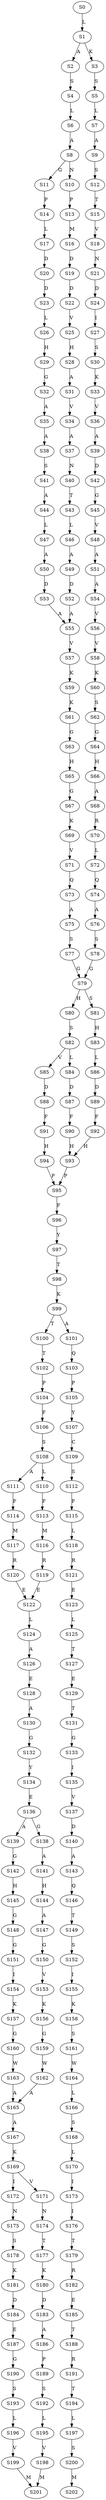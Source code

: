 strict digraph  {
	S0 -> S1 [ label = L ];
	S1 -> S2 [ label = A ];
	S1 -> S3 [ label = K ];
	S2 -> S4 [ label = S ];
	S3 -> S5 [ label = S ];
	S4 -> S6 [ label = L ];
	S5 -> S7 [ label = L ];
	S6 -> S8 [ label = A ];
	S7 -> S9 [ label = A ];
	S8 -> S10 [ label = N ];
	S8 -> S11 [ label = G ];
	S9 -> S12 [ label = S ];
	S10 -> S13 [ label = P ];
	S11 -> S14 [ label = P ];
	S12 -> S15 [ label = T ];
	S13 -> S16 [ label = M ];
	S14 -> S17 [ label = L ];
	S15 -> S18 [ label = V ];
	S16 -> S19 [ label = D ];
	S17 -> S20 [ label = D ];
	S18 -> S21 [ label = N ];
	S19 -> S22 [ label = D ];
	S20 -> S23 [ label = D ];
	S21 -> S24 [ label = D ];
	S22 -> S25 [ label = V ];
	S23 -> S26 [ label = L ];
	S24 -> S27 [ label = I ];
	S25 -> S28 [ label = H ];
	S26 -> S29 [ label = H ];
	S27 -> S30 [ label = S ];
	S28 -> S31 [ label = A ];
	S29 -> S32 [ label = G ];
	S30 -> S33 [ label = K ];
	S31 -> S34 [ label = V ];
	S32 -> S35 [ label = A ];
	S33 -> S36 [ label = V ];
	S34 -> S37 [ label = A ];
	S35 -> S38 [ label = A ];
	S36 -> S39 [ label = A ];
	S37 -> S40 [ label = N ];
	S38 -> S41 [ label = S ];
	S39 -> S42 [ label = D ];
	S40 -> S43 [ label = T ];
	S41 -> S44 [ label = A ];
	S42 -> S45 [ label = G ];
	S43 -> S46 [ label = L ];
	S44 -> S47 [ label = L ];
	S45 -> S48 [ label = V ];
	S46 -> S49 [ label = A ];
	S47 -> S50 [ label = A ];
	S48 -> S51 [ label = A ];
	S49 -> S52 [ label = D ];
	S50 -> S53 [ label = D ];
	S51 -> S54 [ label = A ];
	S52 -> S55 [ label = A ];
	S53 -> S55 [ label = A ];
	S54 -> S56 [ label = V ];
	S55 -> S57 [ label = V ];
	S56 -> S58 [ label = V ];
	S57 -> S59 [ label = K ];
	S58 -> S60 [ label = K ];
	S59 -> S61 [ label = K ];
	S60 -> S62 [ label = S ];
	S61 -> S63 [ label = G ];
	S62 -> S64 [ label = G ];
	S63 -> S65 [ label = H ];
	S64 -> S66 [ label = H ];
	S65 -> S67 [ label = G ];
	S66 -> S68 [ label = A ];
	S67 -> S69 [ label = K ];
	S68 -> S70 [ label = R ];
	S69 -> S71 [ label = V ];
	S70 -> S72 [ label = L ];
	S71 -> S73 [ label = Q ];
	S72 -> S74 [ label = Q ];
	S73 -> S75 [ label = A ];
	S74 -> S76 [ label = A ];
	S75 -> S77 [ label = S ];
	S76 -> S78 [ label = S ];
	S77 -> S79 [ label = G ];
	S78 -> S79 [ label = G ];
	S79 -> S80 [ label = H ];
	S79 -> S81 [ label = S ];
	S80 -> S82 [ label = S ];
	S81 -> S83 [ label = H ];
	S82 -> S84 [ label = L ];
	S82 -> S85 [ label = V ];
	S83 -> S86 [ label = L ];
	S84 -> S87 [ label = D ];
	S85 -> S88 [ label = D ];
	S86 -> S89 [ label = D ];
	S87 -> S90 [ label = F ];
	S88 -> S91 [ label = F ];
	S89 -> S92 [ label = F ];
	S90 -> S93 [ label = H ];
	S91 -> S94 [ label = H ];
	S92 -> S93 [ label = H ];
	S93 -> S95 [ label = P ];
	S94 -> S95 [ label = P ];
	S95 -> S96 [ label = F ];
	S96 -> S97 [ label = Y ];
	S97 -> S98 [ label = T ];
	S98 -> S99 [ label = K ];
	S99 -> S100 [ label = T ];
	S99 -> S101 [ label = A ];
	S100 -> S102 [ label = T ];
	S101 -> S103 [ label = Q ];
	S102 -> S104 [ label = P ];
	S103 -> S105 [ label = P ];
	S104 -> S106 [ label = F ];
	S105 -> S107 [ label = Y ];
	S106 -> S108 [ label = S ];
	S107 -> S109 [ label = C ];
	S108 -> S110 [ label = L ];
	S108 -> S111 [ label = A ];
	S109 -> S112 [ label = S ];
	S110 -> S113 [ label = F ];
	S111 -> S114 [ label = F ];
	S112 -> S115 [ label = F ];
	S113 -> S116 [ label = M ];
	S114 -> S117 [ label = M ];
	S115 -> S118 [ label = L ];
	S116 -> S119 [ label = R ];
	S117 -> S120 [ label = R ];
	S118 -> S121 [ label = R ];
	S119 -> S122 [ label = E ];
	S120 -> S122 [ label = E ];
	S121 -> S123 [ label = E ];
	S122 -> S124 [ label = L ];
	S123 -> S125 [ label = L ];
	S124 -> S126 [ label = A ];
	S125 -> S127 [ label = T ];
	S126 -> S128 [ label = E ];
	S127 -> S129 [ label = E ];
	S128 -> S130 [ label = A ];
	S129 -> S131 [ label = T ];
	S130 -> S132 [ label = G ];
	S131 -> S133 [ label = G ];
	S132 -> S134 [ label = Y ];
	S133 -> S135 [ label = I ];
	S134 -> S136 [ label = E ];
	S135 -> S137 [ label = V ];
	S136 -> S138 [ label = G ];
	S136 -> S139 [ label = A ];
	S137 -> S140 [ label = D ];
	S138 -> S141 [ label = A ];
	S139 -> S142 [ label = G ];
	S140 -> S143 [ label = A ];
	S141 -> S144 [ label = H ];
	S142 -> S145 [ label = H ];
	S143 -> S146 [ label = Q ];
	S144 -> S147 [ label = A ];
	S145 -> S148 [ label = G ];
	S146 -> S149 [ label = T ];
	S147 -> S150 [ label = G ];
	S148 -> S151 [ label = G ];
	S149 -> S152 [ label = S ];
	S150 -> S153 [ label = V ];
	S151 -> S154 [ label = I ];
	S152 -> S155 [ label = I ];
	S153 -> S156 [ label = K ];
	S154 -> S157 [ label = K ];
	S155 -> S158 [ label = K ];
	S156 -> S159 [ label = G ];
	S157 -> S160 [ label = G ];
	S158 -> S161 [ label = S ];
	S159 -> S162 [ label = W ];
	S160 -> S163 [ label = W ];
	S161 -> S164 [ label = W ];
	S162 -> S165 [ label = A ];
	S163 -> S165 [ label = A ];
	S164 -> S166 [ label = L ];
	S165 -> S167 [ label = A ];
	S166 -> S168 [ label = S ];
	S167 -> S169 [ label = K ];
	S168 -> S170 [ label = L ];
	S169 -> S171 [ label = V ];
	S169 -> S172 [ label = I ];
	S170 -> S173 [ label = I ];
	S171 -> S174 [ label = N ];
	S172 -> S175 [ label = N ];
	S173 -> S176 [ label = I ];
	S174 -> S177 [ label = T ];
	S175 -> S178 [ label = S ];
	S176 -> S179 [ label = T ];
	S177 -> S180 [ label = K ];
	S178 -> S181 [ label = K ];
	S179 -> S182 [ label = R ];
	S180 -> S183 [ label = D ];
	S181 -> S184 [ label = D ];
	S182 -> S185 [ label = E ];
	S183 -> S186 [ label = A ];
	S184 -> S187 [ label = E ];
	S185 -> S188 [ label = T ];
	S186 -> S189 [ label = P ];
	S187 -> S190 [ label = G ];
	S188 -> S191 [ label = R ];
	S189 -> S192 [ label = S ];
	S190 -> S193 [ label = S ];
	S191 -> S194 [ label = T ];
	S192 -> S195 [ label = L ];
	S193 -> S196 [ label = L ];
	S194 -> S197 [ label = L ];
	S195 -> S198 [ label = V ];
	S196 -> S199 [ label = V ];
	S197 -> S200 [ label = S ];
	S198 -> S201 [ label = M ];
	S199 -> S201 [ label = M ];
	S200 -> S202 [ label = M ];
}

